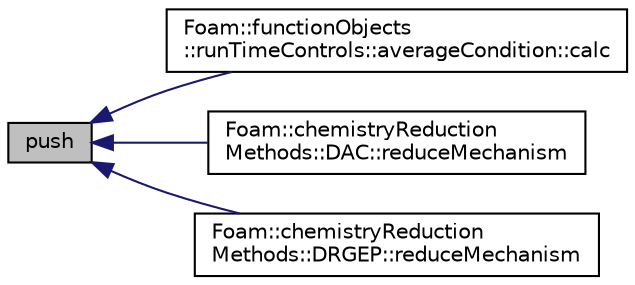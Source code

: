 digraph "push"
{
  bgcolor="transparent";
  edge [fontname="Helvetica",fontsize="10",labelfontname="Helvetica",labelfontsize="10"];
  node [fontname="Helvetica",fontsize="10",shape=record];
  rankdir="LR";
  Node1 [label="push",height=0.2,width=0.4,color="black", fillcolor="grey75", style="filled" fontcolor="black"];
  Node1 -> Node2 [dir="back",color="midnightblue",fontsize="10",style="solid",fontname="Helvetica"];
  Node2 [label="Foam::functionObjects\l::runTimeControls::averageCondition::calc",height=0.2,width=0.4,color="black",URL="$classFoam_1_1functionObjects_1_1runTimeControls_1_1averageCondition.html#a0f30a067398e62e8ee3c23d251fd274b",tooltip="Templated function to calculate the average. "];
  Node1 -> Node3 [dir="back",color="midnightblue",fontsize="10",style="solid",fontname="Helvetica"];
  Node3 [label="Foam::chemistryReduction\lMethods::DAC::reduceMechanism",height=0.2,width=0.4,color="black",URL="$classFoam_1_1chemistryReductionMethods_1_1DAC.html#ab97a7154228c1656fe098928083bbc27",tooltip="Reduce the mechanism. "];
  Node1 -> Node4 [dir="back",color="midnightblue",fontsize="10",style="solid",fontname="Helvetica"];
  Node4 [label="Foam::chemistryReduction\lMethods::DRGEP::reduceMechanism",height=0.2,width=0.4,color="black",URL="$classFoam_1_1chemistryReductionMethods_1_1DRGEP.html#ab97a7154228c1656fe098928083bbc27",tooltip="Reduce the mechanism. "];
}

